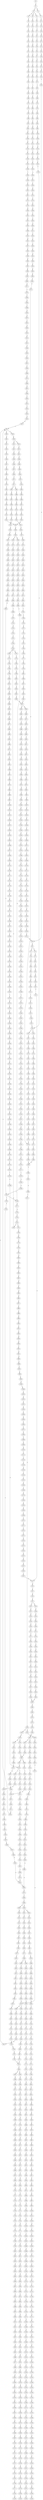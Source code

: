 strict digraph  {
	S0 -> S1 [ label = C ];
	S1 -> S2 [ label = T ];
	S1 -> S3 [ label = G ];
	S2 -> S4 [ label = G ];
	S2 -> S5 [ label = T ];
	S2 -> S6 [ label = C ];
	S3 -> S7 [ label = C ];
	S4 -> S8 [ label = T ];
	S5 -> S9 [ label = C ];
	S6 -> S10 [ label = C ];
	S7 -> S11 [ label = C ];
	S8 -> S12 [ label = A ];
	S9 -> S13 [ label = G ];
	S10 -> S14 [ label = G ];
	S11 -> S15 [ label = G ];
	S12 -> S16 [ label = C ];
	S13 -> S17 [ label = C ];
	S14 -> S18 [ label = T ];
	S15 -> S19 [ label = C ];
	S16 -> S20 [ label = A ];
	S17 -> S21 [ label = A ];
	S18 -> S22 [ label = A ];
	S19 -> S23 [ label = A ];
	S20 -> S24 [ label = C ];
	S21 -> S25 [ label = C ];
	S22 -> S26 [ label = C ];
	S23 -> S27 [ label = C ];
	S24 -> S28 [ label = T ];
	S25 -> S29 [ label = G ];
	S26 -> S30 [ label = A ];
	S27 -> S31 [ label = G ];
	S28 -> S32 [ label = T ];
	S29 -> S33 [ label = T ];
	S30 -> S34 [ label = T ];
	S31 -> S35 [ label = C ];
	S32 -> S36 [ label = G ];
	S33 -> S37 [ label = G ];
	S34 -> S38 [ label = G ];
	S35 -> S39 [ label = G ];
	S36 -> S40 [ label = G ];
	S37 -> S41 [ label = G ];
	S38 -> S42 [ label = G ];
	S39 -> S43 [ label = C ];
	S40 -> S44 [ label = A ];
	S41 -> S45 [ label = C ];
	S42 -> S46 [ label = C ];
	S43 -> S47 [ label = A ];
	S44 -> S48 [ label = G ];
	S45 -> S49 [ label = G ];
	S46 -> S50 [ label = G ];
	S47 -> S51 [ label = G ];
	S48 -> S52 [ label = A ];
	S49 -> S53 [ label = T ];
	S50 -> S54 [ label = C ];
	S51 -> S55 [ label = C ];
	S52 -> S56 [ label = C ];
	S53 -> S57 [ label = C ];
	S54 -> S58 [ label = C ];
	S55 -> S59 [ label = C ];
	S56 -> S60 [ label = C ];
	S57 -> S61 [ label = C ];
	S58 -> S62 [ label = C ];
	S59 -> S63 [ label = G ];
	S60 -> S64 [ label = C ];
	S61 -> S65 [ label = C ];
	S62 -> S66 [ label = C ];
	S63 -> S67 [ label = G ];
	S64 -> S68 [ label = C ];
	S65 -> S69 [ label = C ];
	S66 -> S70 [ label = C ];
	S67 -> S71 [ label = C ];
	S67 -> S72 [ label = T ];
	S68 -> S73 [ label = C ];
	S69 -> S74 [ label = A ];
	S70 -> S75 [ label = A ];
	S71 -> S76 [ label = A ];
	S72 -> S77 [ label = G ];
	S73 -> S78 [ label = C ];
	S74 -> S79 [ label = C ];
	S75 -> S80 [ label = C ];
	S76 -> S81 [ label = C ];
	S77 -> S82 [ label = G ];
	S78 -> S83 [ label = T ];
	S79 -> S84 [ label = T ];
	S80 -> S85 [ label = T ];
	S81 -> S86 [ label = T ];
	S82 -> S87 [ label = A ];
	S83 -> S88 [ label = T ];
	S84 -> S89 [ label = T ];
	S85 -> S90 [ label = T ];
	S86 -> S91 [ label = T ];
	S87 -> S92 [ label = A ];
	S88 -> S93 [ label = C ];
	S89 -> S94 [ label = G ];
	S90 -> S95 [ label = T ];
	S91 -> S96 [ label = C ];
	S92 -> S97 [ label = G ];
	S93 -> S98 [ label = A ];
	S94 -> S99 [ label = A ];
	S95 -> S100 [ label = A ];
	S96 -> S101 [ label = A ];
	S97 -> S102 [ label = A ];
	S98 -> S103 [ label = G ];
	S99 -> S104 [ label = G ];
	S100 -> S105 [ label = G ];
	S101 -> S106 [ label = G ];
	S102 -> S107 [ label = A ];
	S103 -> S108 [ label = A ];
	S104 -> S109 [ label = C ];
	S105 -> S110 [ label = C ];
	S106 -> S111 [ label = C ];
	S107 -> S112 [ label = C ];
	S108 -> S113 [ label = G ];
	S109 -> S114 [ label = C ];
	S110 -> S115 [ label = C ];
	S111 -> S116 [ label = C ];
	S112 -> S117 [ label = G ];
	S113 -> S118 [ label = G ];
	S114 -> S119 [ label = G ];
	S115 -> S120 [ label = G ];
	S116 -> S121 [ label = G ];
	S117 -> S122 [ label = G ];
	S118 -> S123 [ label = T ];
	S119 -> S124 [ label = C ];
	S120 -> S125 [ label = T ];
	S121 -> S126 [ label = C ];
	S122 -> S127 [ label = C ];
	S123 -> S128 [ label = C ];
	S124 -> S129 [ label = C ];
	S125 -> S130 [ label = C ];
	S126 -> S131 [ label = C ];
	S127 -> S132 [ label = A ];
	S128 -> S133 [ label = C ];
	S129 -> S134 [ label = C ];
	S130 -> S135 [ label = C ];
	S131 -> S136 [ label = C ];
	S132 -> S137 [ label = C ];
	S133 -> S138 [ label = C ];
	S134 -> S139 [ label = C ];
	S135 -> S140 [ label = C ];
	S136 -> S141 [ label = C ];
	S137 -> S142 [ label = C ];
	S137 -> S143 [ label = T ];
	S138 -> S144 [ label = T ];
	S139 -> S145 [ label = T ];
	S140 -> S146 [ label = A ];
	S141 -> S145 [ label = T ];
	S142 -> S147 [ label = G ];
	S143 -> S148 [ label = G ];
	S144 -> S149 [ label = T ];
	S145 -> S150 [ label = T ];
	S145 -> S151 [ label = C ];
	S146 -> S152 [ label = C ];
	S147 -> S153 [ label = G ];
	S148 -> S154 [ label = G ];
	S149 -> S155 [ label = C ];
	S150 -> S156 [ label = C ];
	S151 -> S157 [ label = C ];
	S152 -> S158 [ label = C ];
	S153 -> S159 [ label = G ];
	S154 -> S160 [ label = G ];
	S155 -> S161 [ label = T ];
	S156 -> S162 [ label = A ];
	S157 -> S163 [ label = A ];
	S158 -> S164 [ label = A ];
	S159 -> S165 [ label = A ];
	S160 -> S166 [ label = A ];
	S161 -> S167 [ label = C ];
	S162 -> S168 [ label = C ];
	S163 -> S169 [ label = C ];
	S164 -> S170 [ label = C ];
	S165 -> S171 [ label = A ];
	S166 -> S172 [ label = A ];
	S167 -> S173 [ label = G ];
	S168 -> S174 [ label = G ];
	S169 -> S175 [ label = C ];
	S170 -> S176 [ label = C ];
	S171 -> S177 [ label = T ];
	S172 -> S178 [ label = C ];
	S173 -> S179 [ label = T ];
	S174 -> S180 [ label = C ];
	S175 -> S181 [ label = C ];
	S176 -> S182 [ label = G ];
	S177 -> S183 [ label = T ];
	S178 -> S184 [ label = T ];
	S179 -> S185 [ label = A ];
	S180 -> S186 [ label = T ];
	S181 -> S187 [ label = G ];
	S182 -> S188 [ label = A ];
	S183 -> S189 [ label = G ];
	S184 -> S190 [ label = G ];
	S185 -> S191 [ label = C ];
	S186 -> S192 [ label = C ];
	S187 -> S193 [ label = C ];
	S188 -> S194 [ label = T ];
	S189 -> S195 [ label = A ];
	S190 -> S196 [ label = G ];
	S191 -> S197 [ label = G ];
	S192 -> S198 [ label = C ];
	S193 -> S199 [ label = C ];
	S194 -> S200 [ label = C ];
	S195 -> S201 [ label = A ];
	S196 -> S202 [ label = A ];
	S197 -> S203 [ label = G ];
	S198 -> S204 [ label = G ];
	S199 -> S205 [ label = G ];
	S200 -> S206 [ label = G ];
	S201 -> S207 [ label = C ];
	S202 -> S208 [ label = C ];
	S203 -> S209 [ label = C ];
	S204 -> S210 [ label = G ];
	S205 -> S211 [ label = G ];
	S206 -> S212 [ label = G ];
	S207 -> S213 [ label = C ];
	S208 -> S214 [ label = C ];
	S209 -> S215 [ label = T ];
	S210 -> S216 [ label = T ];
	S211 -> S217 [ label = T ];
	S212 -> S218 [ label = T ];
	S213 -> S219 [ label = C ];
	S214 -> S220 [ label = C ];
	S215 -> S221 [ label = A ];
	S216 -> S222 [ label = T ];
	S217 -> S223 [ label = C ];
	S218 -> S224 [ label = T ];
	S219 -> S225 [ label = G ];
	S220 -> S226 [ label = G ];
	S221 -> S227 [ label = C ];
	S222 -> S228 [ label = G ];
	S223 -> S229 [ label = C ];
	S224 -> S230 [ label = C ];
	S225 -> S231 [ label = T ];
	S226 -> S232 [ label = T ];
	S227 -> S233 [ label = T ];
	S228 -> S234 [ label = C ];
	S229 -> S235 [ label = C ];
	S230 -> S236 [ label = C ];
	S231 -> S237 [ label = C ];
	S232 -> S238 [ label = C ];
	S233 -> S239 [ label = G ];
	S234 -> S240 [ label = A ];
	S235 -> S241 [ label = A ];
	S236 -> S242 [ label = A ];
	S237 -> S243 [ label = T ];
	S238 -> S244 [ label = T ];
	S239 -> S245 [ label = G ];
	S240 -> S246 [ label = C ];
	S241 -> S247 [ label = G ];
	S242 -> S248 [ label = G ];
	S243 -> S249 [ label = C ];
	S244 -> S250 [ label = C ];
	S245 -> S251 [ label = T ];
	S246 -> S252 [ label = T ];
	S247 -> S253 [ label = T ];
	S248 -> S254 [ label = T ];
	S249 -> S255 [ label = G ];
	S250 -> S255 [ label = G ];
	S251 -> S256 [ label = G ];
	S252 -> S257 [ label = G ];
	S253 -> S258 [ label = G ];
	S254 -> S259 [ label = G ];
	S255 -> S260 [ label = G ];
	S256 -> S261 [ label = C ];
	S257 -> S262 [ label = G ];
	S258 -> S263 [ label = G ];
	S259 -> S264 [ label = G ];
	S260 -> S265 [ label = C ];
	S261 -> S266 [ label = T ];
	S262 -> S267 [ label = T ];
	S263 -> S268 [ label = T ];
	S264 -> S269 [ label = T ];
	S265 -> S270 [ label = A ];
	S266 -> S271 [ label = A ];
	S267 -> S272 [ label = C ];
	S268 -> S273 [ label = C ];
	S269 -> S274 [ label = C ];
	S270 -> S275 [ label = C ];
	S271 -> S276 [ label = C ];
	S272 -> S277 [ label = G ];
	S273 -> S278 [ label = G ];
	S274 -> S278 [ label = G ];
	S275 -> S279 [ label = C ];
	S276 -> S280 [ label = T ];
	S277 -> S281 [ label = T ];
	S278 -> S282 [ label = T ];
	S279 -> S283 [ label = G ];
	S280 -> S284 [ label = G ];
	S281 -> S285 [ label = C ];
	S282 -> S286 [ label = C ];
	S283 -> S287 [ label = A ];
	S284 -> S288 [ label = T ];
	S285 -> S289 [ label = C ];
	S286 -> S290 [ label = C ];
	S287 -> S291 [ label = G ];
	S287 -> S292 [ label = A ];
	S288 -> S293 [ label = A ];
	S289 -> S294 [ label = G ];
	S290 -> S294 [ label = G ];
	S291 -> S295 [ label = T ];
	S292 -> S296 [ label = T ];
	S293 -> S297 [ label = A ];
	S294 -> S298 [ label = T ];
	S295 -> S299 [ label = C ];
	S296 -> S300 [ label = G ];
	S297 -> S301 [ label = C ];
	S298 -> S302 [ label = C ];
	S299 -> S303 [ label = C ];
	S300 -> S304 [ label = T ];
	S301 -> S305 [ label = A ];
	S302 -> S306 [ label = A ];
	S303 -> S307 [ label = A ];
	S303 -> S308 [ label = T ];
	S304 -> S309 [ label = A ];
	S305 -> S310 [ label = C ];
	S306 -> S311 [ label = C ];
	S307 -> S312 [ label = G ];
	S308 -> S313 [ label = C ];
	S309 -> S314 [ label = G ];
	S310 -> S315 [ label = A ];
	S311 -> S316 [ label = C ];
	S312 -> S317 [ label = T ];
	S312 -> S318 [ label = C ];
	S313 -> S319 [ label = G ];
	S314 -> S320 [ label = T ];
	S315 -> S321 [ label = C ];
	S316 -> S322 [ label = C ];
	S316 -> S323 [ label = G ];
	S317 -> S324 [ label = A ];
	S318 -> S325 [ label = T ];
	S319 -> S326 [ label = A ];
	S320 -> S327 [ label = T ];
	S321 -> S328 [ label = G ];
	S322 -> S329 [ label = T ];
	S323 -> S330 [ label = A ];
	S324 -> S331 [ label = G ];
	S325 -> S332 [ label = T ];
	S326 -> S333 [ label = A ];
	S327 -> S334 [ label = T ];
	S328 -> S335 [ label = C ];
	S329 -> S336 [ label = G ];
	S330 -> S337 [ label = A ];
	S330 -> S338 [ label = G ];
	S331 -> S339 [ label = G ];
	S332 -> S340 [ label = C ];
	S333 -> S341 [ label = C ];
	S334 -> S342 [ label = C ];
	S335 -> S343 [ label = T ];
	S336 -> S344 [ label = T ];
	S337 -> S345 [ label = T ];
	S338 -> S346 [ label = T ];
	S339 -> S347 [ label = G ];
	S340 -> S348 [ label = A ];
	S341 -> S349 [ label = T ];
	S342 -> S350 [ label = A ];
	S343 -> S351 [ label = C ];
	S344 -> S352 [ label = C ];
	S345 -> S353 [ label = C ];
	S346 -> S354 [ label = C ];
	S347 -> S355 [ label = T ];
	S348 -> S356 [ label = C ];
	S349 -> S357 [ label = T ];
	S350 -> S358 [ label = C ];
	S351 -> S359 [ label = C ];
	S352 -> S360 [ label = C ];
	S353 -> S361 [ label = C ];
	S354 -> S303 [ label = C ];
	S355 -> S362 [ label = C ];
	S356 -> S363 [ label = G ];
	S357 -> S364 [ label = C ];
	S358 -> S365 [ label = T ];
	S359 -> S366 [ label = T ];
	S360 -> S367 [ label = T ];
	S361 -> S368 [ label = T ];
	S362 -> S369 [ label = A ];
	S363 -> S370 [ label = C ];
	S364 -> S371 [ label = A ];
	S365 -> S372 [ label = C ];
	S366 -> S373 [ label = A ];
	S367 -> S374 [ label = T ];
	S368 -> S375 [ label = C ];
	S369 -> S376 [ label = C ];
	S370 -> S377 [ label = C ];
	S371 -> S378 [ label = A ];
	S372 -> S379 [ label = C ];
	S373 -> S380 [ label = G ];
	S374 -> S381 [ label = G ];
	S375 -> S382 [ label = G ];
	S376 -> S383 [ label = T ];
	S377 -> S384 [ label = C ];
	S378 -> S385 [ label = C ];
	S379 -> S386 [ label = T ];
	S380 -> S387 [ label = A ];
	S381 -> S388 [ label = A ];
	S381 -> S389 [ label = T ];
	S382 -> S390 [ label = A ];
	S383 -> S391 [ label = C ];
	S384 -> S392 [ label = T ];
	S385 -> S393 [ label = C ];
	S385 -> S394 [ label = T ];
	S386 -> S395 [ label = T ];
	S387 -> S396 [ label = A ];
	S388 -> S397 [ label = A ];
	S389 -> S398 [ label = A ];
	S390 -> S399 [ label = A ];
	S391 -> S400 [ label = G ];
	S392 -> S401 [ label = T ];
	S393 -> S402 [ label = G ];
	S394 -> S403 [ label = G ];
	S395 -> S404 [ label = T ];
	S396 -> S405 [ label = C ];
	S397 -> S406 [ label = C ];
	S398 -> S407 [ label = G ];
	S399 -> S408 [ label = C ];
	S400 -> S409 [ label = C ];
	S401 -> S410 [ label = C ];
	S402 -> S411 [ label = G ];
	S403 -> S412 [ label = G ];
	S403 -> S413 [ label = C ];
	S404 -> S414 [ label = C ];
	S405 -> S415 [ label = T ];
	S406 -> S416 [ label = T ];
	S407 -> S417 [ label = G ];
	S408 -> S349 [ label = T ];
	S409 -> S418 [ label = T ];
	S410 -> S419 [ label = A ];
	S411 -> S420 [ label = C ];
	S412 -> S421 [ label = C ];
	S413 -> S422 [ label = C ];
	S414 -> S423 [ label = A ];
	S415 -> S424 [ label = T ];
	S416 -> S425 [ label = T ];
	S417 -> S426 [ label = A ];
	S418 -> S427 [ label = T ];
	S419 -> S428 [ label = T ];
	S420 -> S429 [ label = C ];
	S421 -> S430 [ label = C ];
	S422 -> S431 [ label = C ];
	S423 -> S432 [ label = T ];
	S424 -> S433 [ label = C ];
	S425 -> S434 [ label = C ];
	S426 -> S435 [ label = G ];
	S427 -> S436 [ label = C ];
	S428 -> S437 [ label = C ];
	S429 -> S438 [ label = C ];
	S430 -> S439 [ label = C ];
	S431 -> S440 [ label = T ];
	S432 -> S441 [ label = C ];
	S433 -> S442 [ label = A ];
	S434 -> S443 [ label = A ];
	S435 -> S444 [ label = A ];
	S436 -> S445 [ label = A ];
	S437 -> S446 [ label = C ];
	S438 -> S447 [ label = A ];
	S439 -> S448 [ label = A ];
	S440 -> S449 [ label = A ];
	S441 -> S450 [ label = C ];
	S442 -> S451 [ label = A ];
	S443 -> S452 [ label = A ];
	S444 -> S453 [ label = G ];
	S445 -> S454 [ label = T ];
	S446 -> S455 [ label = A ];
	S447 -> S456 [ label = G ];
	S448 -> S457 [ label = G ];
	S449 -> S458 [ label = G ];
	S450 -> S459 [ label = A ];
	S451 -> S385 [ label = C ];
	S452 -> S385 [ label = C ];
	S453 -> S460 [ label = G ];
	S454 -> S461 [ label = C ];
	S455 -> S462 [ label = G ];
	S456 -> S463 [ label = T ];
	S457 -> S464 [ label = G ];
	S458 -> S465 [ label = G ];
	S459 -> S466 [ label = G ];
	S460 -> S467 [ label = T ];
	S461 -> S468 [ label = C ];
	S462 -> S469 [ label = A ];
	S463 -> S470 [ label = T ];
	S464 -> S471 [ label = T ];
	S465 -> S472 [ label = T ];
	S466 -> S469 [ label = A ];
	S467 -> S473 [ label = C ];
	S468 -> S474 [ label = A ];
	S469 -> S475 [ label = A ];
	S470 -> S476 [ label = G ];
	S471 -> S477 [ label = G ];
	S472 -> S478 [ label = G ];
	S473 -> S479 [ label = C ];
	S474 -> S462 [ label = G ];
	S475 -> S480 [ label = C ];
	S476 -> S481 [ label = T ];
	S477 -> S482 [ label = C ];
	S477 -> S483 [ label = G ];
	S478 -> S484 [ label = T ];
	S479 -> S485 [ label = C ];
	S480 -> S486 [ label = C ];
	S481 -> S487 [ label = G ];
	S482 -> S488 [ label = G ];
	S483 -> S489 [ label = G ];
	S484 -> S490 [ label = G ];
	S485 -> S491 [ label = A ];
	S485 -> S492 [ label = G ];
	S486 -> S493 [ label = A ];
	S486 -> S494 [ label = G ];
	S487 -> S495 [ label = C ];
	S488 -> S496 [ label = C ];
	S489 -> S497 [ label = C ];
	S490 -> S498 [ label = C ];
	S491 -> S499 [ label = G ];
	S492 -> S500 [ label = G ];
	S493 -> S501 [ label = G ];
	S493 -> S502 [ label = C ];
	S494 -> S503 [ label = G ];
	S495 -> S504 [ label = G ];
	S496 -> S505 [ label = G ];
	S497 -> S506 [ label = T ];
	S498 -> S507 [ label = G ];
	S499 -> S508 [ label = A ];
	S500 -> S509 [ label = A ];
	S501 -> S510 [ label = A ];
	S502 -> S511 [ label = C ];
	S503 -> S512 [ label = A ];
	S504 -> S513 [ label = T ];
	S505 -> S514 [ label = T ];
	S506 -> S515 [ label = T ];
	S507 -> S516 [ label = T ];
	S508 -> S517 [ label = G ];
	S509 -> S518 [ label = G ];
	S510 -> S519 [ label = C ];
	S511 -> S520 [ label = A ];
	S512 -> S521 [ label = C ];
	S513 -> S522 [ label = C ];
	S514 -> S523 [ label = C ];
	S515 -> S524 [ label = C ];
	S516 -> S525 [ label = C ];
	S517 -> S526 [ label = C ];
	S518 -> S527 [ label = G ];
	S519 -> S528 [ label = T ];
	S520 -> S529 [ label = C ];
	S521 -> S530 [ label = G ];
	S522 -> S531 [ label = G ];
	S523 -> S532 [ label = G ];
	S524 -> S533 [ label = G ];
	S525 -> S534 [ label = G ];
	S526 -> S535 [ label = C ];
	S527 -> S536 [ label = C ];
	S528 -> S537 [ label = C ];
	S529 -> S538 [ label = C ];
	S530 -> S539 [ label = C ];
	S531 -> S540 [ label = A ];
	S532 -> S541 [ label = T ];
	S533 -> S542 [ label = A ];
	S534 -> S540 [ label = A ];
	S535 -> S543 [ label = A ];
	S536 -> S544 [ label = G ];
	S537 -> S545 [ label = C ];
	S538 -> S546 [ label = C ];
	S539 -> S547 [ label = C ];
	S540 -> S548 [ label = A ];
	S541 -> S549 [ label = G ];
	S542 -> S550 [ label = A ];
	S543 -> S551 [ label = C ];
	S544 -> S552 [ label = T ];
	S545 -> S553 [ label = C ];
	S546 -> S554 [ label = C ];
	S547 -> S555 [ label = C ];
	S548 -> S556 [ label = C ];
	S549 -> S557 [ label = C ];
	S550 -> S558 [ label = C ];
	S551 -> S559 [ label = G ];
	S552 -> S560 [ label = G ];
	S553 -> S561 [ label = A ];
	S554 -> S562 [ label = T ];
	S555 -> S563 [ label = A ];
	S556 -> S564 [ label = C ];
	S556 -> S565 [ label = A ];
	S557 -> S566 [ label = A ];
	S558 -> S567 [ label = A ];
	S559 -> S568 [ label = G ];
	S560 -> S569 [ label = G ];
	S561 -> S570 [ label = T ];
	S562 -> S571 [ label = T ];
	S563 -> S572 [ label = T ];
	S564 -> S573 [ label = T ];
	S565 -> S574 [ label = C ];
	S566 -> S575 [ label = T ];
	S567 -> S576 [ label = C ];
	S568 -> S577 [ label = T ];
	S569 -> S578 [ label = T ];
	S570 -> S579 [ label = C ];
	S571 -> S580 [ label = C ];
	S572 -> S581 [ label = C ];
	S573 -> S582 [ label = T ];
	S574 -> S583 [ label = C ];
	S575 -> S584 [ label = C ];
	S576 -> S585 [ label = G ];
	S577 -> S586 [ label = T ];
	S578 -> S587 [ label = A ];
	S579 -> S588 [ label = T ];
	S580 -> S589 [ label = C ];
	S580 -> S590 [ label = G ];
	S581 -> S591 [ label = G ];
	S582 -> S592 [ label = C ];
	S583 -> S593 [ label = C ];
	S584 -> S594 [ label = C ];
	S585 -> S595 [ label = C ];
	S586 -> S596 [ label = A ];
	S587 -> S597 [ label = T ];
	S588 -> S598 [ label = G ];
	S589 -> S599 [ label = T ];
	S590 -> S600 [ label = A ];
	S591 -> S601 [ label = T ];
	S592 -> S602 [ label = G ];
	S593 -> S603 [ label = G ];
	S594 -> S604 [ label = G ];
	S595 -> S605 [ label = G ];
	S596 -> S606 [ label = C ];
	S597 -> S607 [ label = G ];
	S598 -> S608 [ label = C ];
	S599 -> S609 [ label = G ];
	S600 -> S610 [ label = T ];
	S601 -> S611 [ label = C ];
	S602 -> S612 [ label = T ];
	S603 -> S613 [ label = T ];
	S604 -> S614 [ label = C ];
	S605 -> S615 [ label = C ];
	S606 -> S616 [ label = T ];
	S607 -> S617 [ label = A ];
	S608 -> S618 [ label = C ];
	S609 -> S619 [ label = T ];
	S610 -> S620 [ label = C ];
	S611 -> S621 [ label = C ];
	S612 -> S622 [ label = A ];
	S613 -> S623 [ label = A ];
	S614 -> S624 [ label = A ];
	S615 -> S625 [ label = A ];
	S616 -> S626 [ label = G ];
	S617 -> S627 [ label = G ];
	S618 -> S628 [ label = A ];
	S619 -> S629 [ label = C ];
	S620 -> S630 [ label = G ];
	S621 -> S631 [ label = T ];
	S622 -> S632 [ label = C ];
	S623 -> S633 [ label = C ];
	S624 -> S634 [ label = C ];
	S625 -> S635 [ label = C ];
	S626 -> S636 [ label = C ];
	S627 -> S637 [ label = C ];
	S628 -> S638 [ label = G ];
	S629 -> S639 [ label = C ];
	S630 -> S640 [ label = T ];
	S631 -> S641 [ label = C ];
	S632 -> S642 [ label = T ];
	S633 -> S643 [ label = G ];
	S634 -> S644 [ label = G ];
	S635 -> S645 [ label = G ];
	S636 -> S646 [ label = A ];
	S637 -> S647 [ label = G ];
	S638 -> S648 [ label = T ];
	S639 -> S649 [ label = T ];
	S640 -> S650 [ label = T ];
	S641 -> S651 [ label = T ];
	S642 -> S652 [ label = T ];
	S643 -> S653 [ label = T ];
	S644 -> S654 [ label = T ];
	S645 -> S655 [ label = T ];
	S646 -> S656 [ label = G ];
	S647 -> S657 [ label = G ];
	S648 -> S658 [ label = C ];
	S649 -> S659 [ label = T ];
	S650 -> S660 [ label = T ];
	S651 -> S661 [ label = T ];
	S652 -> S662 [ label = C ];
	S653 -> S663 [ label = C ];
	S654 -> S664 [ label = C ];
	S655 -> S665 [ label = C ];
	S656 -> S666 [ label = A ];
	S657 -> S667 [ label = T ];
	S658 -> S668 [ label = G ];
	S659 -> S381 [ label = G ];
	S660 -> S669 [ label = G ];
	S661 -> S670 [ label = C ];
	S662 -> S671 [ label = A ];
	S663 -> S672 [ label = C ];
	S664 -> S673 [ label = G ];
	S665 -> S674 [ label = C ];
	S666 -> S675 [ label = C ];
	S667 -> S676 [ label = C ];
	S668 -> S677 [ label = T ];
	S669 -> S678 [ label = T ];
	S670 -> S679 [ label = T ];
	S671 -> S680 [ label = A ];
	S672 -> S681 [ label = A ];
	S673 -> S682 [ label = A ];
	S674 -> S683 [ label = A ];
	S675 -> S684 [ label = G ];
	S676 -> S685 [ label = G ];
	S677 -> S686 [ label = A ];
	S678 -> S687 [ label = A ];
	S679 -> S688 [ label = C ];
	S680 -> S689 [ label = G ];
	S681 -> S690 [ label = G ];
	S682 -> S691 [ label = G ];
	S683 -> S692 [ label = G ];
	S684 -> S693 [ label = G ];
	S685 -> S694 [ label = C ];
	S686 -> S695 [ label = A ];
	S687 -> S696 [ label = G ];
	S688 -> S697 [ label = G ];
	S689 -> S698 [ label = C ];
	S690 -> S699 [ label = C ];
	S691 -> S700 [ label = C ];
	S692 -> S701 [ label = C ];
	S693 -> S702 [ label = A ];
	S694 -> S703 [ label = A ];
	S695 -> S704 [ label = G ];
	S696 -> S705 [ label = G ];
	S697 -> S706 [ label = G ];
	S698 -> S707 [ label = G ];
	S699 -> S708 [ label = G ];
	S700 -> S709 [ label = G ];
	S701 -> S710 [ label = T ];
	S701 -> S708 [ label = G ];
	S702 -> S711 [ label = C ];
	S703 -> S712 [ label = C ];
	S704 -> S713 [ label = A ];
	S705 -> S714 [ label = A ];
	S706 -> S715 [ label = A ];
	S707 -> S716 [ label = A ];
	S708 -> S717 [ label = A ];
	S709 -> S718 [ label = A ];
	S710 -> S719 [ label = T ];
	S711 -> S720 [ label = A ];
	S712 -> S721 [ label = G ];
	S713 -> S722 [ label = C ];
	S714 -> S723 [ label = A ];
	S715 -> S724 [ label = G ];
	S716 -> S725 [ label = G ];
	S717 -> S726 [ label = G ];
	S718 -> S727 [ label = G ];
	S719 -> S340 [ label = C ];
	S720 -> S728 [ label = C ];
	S721 -> S729 [ label = C ];
	S722 -> S730 [ label = G ];
	S723 -> S731 [ label = A ];
	S724 -> S732 [ label = A ];
	S725 -> S733 [ label = T ];
	S726 -> S734 [ label = T ];
	S727 -> S735 [ label = T ];
	S728 -> S736 [ label = A ];
	S729 -> S737 [ label = G ];
	S730 -> S738 [ label = G ];
	S731 -> S739 [ label = G ];
	S732 -> S740 [ label = G ];
	S733 -> S741 [ label = C ];
	S734 -> S742 [ label = C ];
	S735 -> S743 [ label = C ];
	S736 -> S744 [ label = C ];
	S737 -> S745 [ label = C ];
	S738 -> S746 [ label = C ];
	S739 -> S747 [ label = G ];
	S740 -> S748 [ label = G ];
	S741 -> S749 [ label = C ];
	S742 -> S750 [ label = C ];
	S742 -> S751 [ label = T ];
	S743 -> S752 [ label = G ];
	S744 -> S753 [ label = C ];
	S745 -> S754 [ label = G ];
	S746 -> S755 [ label = T ];
	S747 -> S756 [ label = T ];
	S748 -> S757 [ label = T ];
	S749 -> S758 [ label = C ];
	S750 -> S758 [ label = C ];
	S751 -> S759 [ label = C ];
	S752 -> S760 [ label = A ];
	S753 -> S761 [ label = T ];
	S754 -> S762 [ label = G ];
	S755 -> S763 [ label = C ];
	S756 -> S764 [ label = C ];
	S757 -> S765 [ label = C ];
	S758 -> S766 [ label = T ];
	S758 -> S767 [ label = G ];
	S759 -> S768 [ label = G ];
	S760 -> S769 [ label = A ];
	S761 -> S770 [ label = C ];
	S762 -> S771 [ label = C ];
	S763 -> S772 [ label = T ];
	S764 -> S773 [ label = C ];
	S765 -> S479 [ label = C ];
	S766 -> S774 [ label = C ];
	S767 -> S775 [ label = C ];
	S768 -> S776 [ label = T ];
	S769 -> S777 [ label = C ];
	S770 -> S778 [ label = T ];
	S771 -> S779 [ label = T ];
	S772 -> S780 [ label = C ];
	S773 -> S781 [ label = C ];
	S774 -> S782 [ label = C ];
	S775 -> S783 [ label = C ];
	S776 -> S784 [ label = C ];
	S777 -> S785 [ label = C ];
	S778 -> S786 [ label = A ];
	S779 -> S787 [ label = G ];
	S780 -> S788 [ label = G ];
	S781 -> S789 [ label = G ];
	S782 -> S790 [ label = G ];
	S783 -> S791 [ label = T ];
	S784 -> S792 [ label = T ];
	S785 -> S793 [ label = T ];
	S786 -> S794 [ label = G ];
	S787 -> S795 [ label = G ];
	S788 -> S796 [ label = A ];
	S789 -> S797 [ label = A ];
	S790 -> S798 [ label = G ];
	S791 -> S799 [ label = G ];
	S792 -> S800 [ label = G ];
	S793 -> S801 [ label = G ];
	S794 -> S802 [ label = A ];
	S795 -> S803 [ label = A ];
	S796 -> S804 [ label = A ];
	S797 -> S805 [ label = A ];
	S798 -> S806 [ label = T ];
	S799 -> S807 [ label = T ];
	S800 -> S808 [ label = T ];
	S801 -> S809 [ label = T ];
	S802 -> S810 [ label = A ];
	S803 -> S811 [ label = A ];
	S804 -> S812 [ label = G ];
	S805 -> S813 [ label = G ];
	S806 -> S814 [ label = C ];
	S807 -> S815 [ label = C ];
	S808 -> S816 [ label = T ];
	S809 -> S817 [ label = C ];
	S810 -> S818 [ label = C ];
	S811 -> S819 [ label = T ];
	S812 -> S820 [ label = T ];
	S813 -> S821 [ label = T ];
	S814 -> S822 [ label = T ];
	S815 -> S823 [ label = G ];
	S816 -> S824 [ label = C ];
	S817 -> S825 [ label = G ];
	S818 -> S826 [ label = G ];
	S819 -> S827 [ label = G ];
	S820 -> S828 [ label = C ];
	S821 -> S829 [ label = C ];
	S822 -> S830 [ label = G ];
	S823 -> S831 [ label = C ];
	S824 -> S832 [ label = C ];
	S825 -> S833 [ label = C ];
	S826 -> S834 [ label = A ];
	S827 -> S835 [ label = G ];
	S828 -> S836 [ label = G ];
	S829 -> S837 [ label = G ];
	S830 -> S838 [ label = G ];
	S831 -> S839 [ label = G ];
	S832 -> S840 [ label = G ];
	S833 -> S841 [ label = G ];
	S834 -> S842 [ label = G ];
	S835 -> S843 [ label = G ];
	S836 -> S844 [ label = C ];
	S837 -> S845 [ label = A ];
	S838 -> S846 [ label = A ];
	S839 -> S847 [ label = C ];
	S840 -> S848 [ label = T ];
	S841 -> S847 [ label = C ];
	S842 -> S849 [ label = G ];
	S843 -> S850 [ label = G ];
	S844 -> S851 [ label = G ];
	S845 -> S852 [ label = G ];
	S846 -> S853 [ label = G ];
	S847 -> S854 [ label = G ];
	S847 -> S855 [ label = A ];
	S848 -> S856 [ label = G ];
	S849 -> S857 [ label = T ];
	S850 -> S858 [ label = T ];
	S851 -> S859 [ label = G ];
	S852 -> S860 [ label = G ];
	S853 -> S861 [ label = G ];
	S854 -> S862 [ label = A ];
	S855 -> S863 [ label = A ];
	S856 -> S864 [ label = G ];
	S857 -> S865 [ label = G ];
	S858 -> S866 [ label = C ];
	S859 -> S867 [ label = C ];
	S860 -> S868 [ label = T ];
	S861 -> S869 [ label = G ];
	S862 -> S870 [ label = G ];
	S863 -> S871 [ label = C ];
	S864 -> S872 [ label = C ];
	S865 -> S873 [ label = T ];
	S866 -> S874 [ label = C ];
	S867 -> S875 [ label = T ];
	S868 -> S876 [ label = A ];
	S869 -> S877 [ label = T ];
	S870 -> S878 [ label = C ];
	S871 -> S879 [ label = C ];
	S872 -> S880 [ label = C ];
	S873 -> S881 [ label = C ];
	S874 -> S882 [ label = G ];
	S875 -> S883 [ label = A ];
	S876 -> S884 [ label = T ];
	S877 -> S885 [ label = G ];
	S878 -> S886 [ label = A ];
	S879 -> S887 [ label = C ];
	S880 -> S888 [ label = C ];
	S881 -> S889 [ label = C ];
	S882 -> S890 [ label = C ];
	S883 -> S891 [ label = T ];
	S884 -> S892 [ label = A ];
	S885 -> S893 [ label = T ];
	S886 -> S894 [ label = G ];
	S887 -> S895 [ label = G ];
	S888 -> S896 [ label = G ];
	S889 -> S897 [ label = C ];
	S890 -> S898 [ label = C ];
	S891 -> S899 [ label = A ];
	S892 -> S900 [ label = A ];
	S893 -> S901 [ label = T ];
	S894 -> S902 [ label = T ];
	S895 -> S903 [ label = T ];
	S896 -> S904 [ label = T ];
	S897 -> S905 [ label = T ];
	S898 -> S906 [ label = G ];
	S899 -> S907 [ label = G ];
	S900 -> S908 [ label = G ];
	S901 -> S909 [ label = C ];
	S902 -> S910 [ label = G ];
	S903 -> S911 [ label = A ];
	S904 -> S912 [ label = C ];
	S905 -> S913 [ label = G ];
	S906 -> S914 [ label = G ];
	S907 -> S915 [ label = T ];
	S908 -> S916 [ label = T ];
	S909 -> S917 [ label = C ];
	S910 -> S918 [ label = C ];
	S911 -> S919 [ label = C ];
	S912 -> S920 [ label = C ];
	S913 -> S921 [ label = T ];
	S914 -> S922 [ label = A ];
	S915 -> S923 [ label = A ];
	S916 -> S924 [ label = C ];
	S917 -> S925 [ label = A ];
	S918 -> S926 [ label = A ];
	S919 -> S927 [ label = A ];
	S920 -> S928 [ label = A ];
	S921 -> S929 [ label = C ];
	S922 -> S930 [ label = A ];
	S923 -> S931 [ label = G ];
	S924 -> S932 [ label = G ];
	S925 -> S933 [ label = G ];
	S926 -> S934 [ label = A ];
	S927 -> S935 [ label = G ];
	S928 -> S936 [ label = G ];
	S929 -> S937 [ label = C ];
	S930 -> S938 [ label = C ];
	S931 -> S939 [ label = C ];
	S932 -> S940 [ label = T ];
	S933 -> S941 [ label = C ];
	S934 -> S942 [ label = C ];
	S935 -> S943 [ label = C ];
	S936 -> S944 [ label = T ];
	S937 -> S945 [ label = T ];
	S938 -> S946 [ label = T ];
	S939 -> S947 [ label = C ];
	S940 -> S948 [ label = G ];
	S941 -> S949 [ label = A ];
	S942 -> S950 [ label = A ];
	S943 -> S951 [ label = A ];
	S944 -> S952 [ label = A ];
	S945 -> S953 [ label = A ];
	S946 -> S954 [ label = G ];
	S947 -> S955 [ label = G ];
	S948 -> S956 [ label = G ];
	S949 -> S957 [ label = G ];
	S950 -> S958 [ label = G ];
	S951 -> S959 [ label = G ];
	S952 -> S960 [ label = G ];
	S953 -> S961 [ label = C ];
	S954 -> S962 [ label = C ];
	S955 -> S963 [ label = A ];
	S956 -> S964 [ label = T ];
	S957 -> S965 [ label = A ];
	S958 -> S966 [ label = C ];
	S959 -> S967 [ label = G ];
	S960 -> S968 [ label = C ];
	S961 -> S969 [ label = T ];
	S962 -> S970 [ label = A ];
	S963 -> S971 [ label = A ];
	S964 -> S972 [ label = A ];
	S965 -> S973 [ label = T ];
	S966 -> S974 [ label = T ];
	S967 -> S975 [ label = T ];
	S968 -> S976 [ label = T ];
	S969 -> S977 [ label = A ];
	S970 -> S978 [ label = A ];
	S971 -> S979 [ label = A ];
	S972 -> S980 [ label = C ];
	S973 -> S981 [ label = A ];
	S974 -> S982 [ label = A ];
	S975 -> S983 [ label = G ];
	S976 -> S984 [ label = C ];
	S977 -> S985 [ label = C ];
	S978 -> S986 [ label = C ];
	S979 -> S987 [ label = C ];
	S980 -> S988 [ label = C ];
	S981 -> S989 [ label = A ];
	S982 -> S990 [ label = C ];
	S983 -> S991 [ label = C ];
	S984 -> S992 [ label = C ];
	S985 -> S993 [ label = C ];
	S986 -> S994 [ label = C ];
	S987 -> S995 [ label = C ];
	S988 -> S996 [ label = G ];
	S989 -> S997 [ label = A ];
	S990 -> S998 [ label = G ];
	S991 -> S999 [ label = A ];
	S992 -> S1000 [ label = A ];
	S993 -> S1001 [ label = A ];
	S994 -> S1002 [ label = A ];
	S995 -> S1003 [ label = C ];
	S996 -> S1004 [ label = G ];
	S997 -> S1005 [ label = A ];
	S998 -> S1006 [ label = A ];
	S999 -> S1007 [ label = C ];
	S1000 -> S1008 [ label = C ];
	S1001 -> S1009 [ label = G ];
	S1002 -> S1010 [ label = G ];
	S1003 -> S1011 [ label = C ];
	S1004 -> S1012 [ label = T ];
	S1005 -> S1013 [ label = A ];
	S1006 -> S1014 [ label = G ];
	S1007 -> S1015 [ label = G ];
	S1008 -> S1016 [ label = C ];
	S1009 -> S1017 [ label = G ];
	S1010 -> S1018 [ label = A ];
	S1011 -> S1019 [ label = G ];
	S1012 -> S1020 [ label = G ];
	S1013 -> S1021 [ label = C ];
	S1014 -> S1022 [ label = A ];
	S1015 -> S1023 [ label = C ];
	S1016 -> S1024 [ label = G ];
	S1017 -> S1025 [ label = A ];
	S1018 -> S1026 [ label = A ];
	S1019 -> S1027 [ label = A ];
	S1020 -> S1028 [ label = G ];
	S1021 -> S1029 [ label = T ];
	S1022 -> S1030 [ label = A ];
	S1023 -> S1031 [ label = G ];
	S1024 -> S1032 [ label = G ];
	S1025 -> S1033 [ label = G ];
	S1026 -> S1034 [ label = C ];
	S1027 -> S1035 [ label = C ];
	S1028 -> S1036 [ label = T ];
	S1029 -> S1037 [ label = T ];
	S1030 -> S1038 [ label = C ];
	S1031 -> S1039 [ label = G ];
	S1032 -> S1040 [ label = A ];
	S1033 -> S1041 [ label = A ];
	S1034 -> S1042 [ label = A ];
	S1035 -> S1043 [ label = T ];
	S1036 -> S1044 [ label = T ];
	S1037 -> S1045 [ label = T ];
	S1038 -> S1046 [ label = T ];
	S1039 -> S1047 [ label = T ];
	S1040 -> S1048 [ label = C ];
	S1041 -> S1049 [ label = G ];
	S1042 -> S1050 [ label = G ];
	S1043 -> S1051 [ label = A ];
	S1044 -> S1052 [ label = A ];
	S1045 -> S1053 [ label = G ];
	S1046 -> S1054 [ label = G ];
	S1047 -> S1055 [ label = G ];
	S1048 -> S1056 [ label = G ];
	S1049 -> S1057 [ label = T ];
	S1050 -> S1058 [ label = C ];
	S1051 -> S1059 [ label = G ];
	S1052 -> S1060 [ label = G ];
	S1053 -> S1061 [ label = C ];
	S1054 -> S1062 [ label = G ];
	S1055 -> S1063 [ label = C ];
	S1056 -> S1064 [ label = T ];
	S1057 -> S1065 [ label = C ];
	S1058 -> S1066 [ label = C ];
	S1059 -> S1067 [ label = A ];
	S1060 -> S1068 [ label = A ];
	S1061 -> S1069 [ label = C ];
	S1062 -> S1070 [ label = C ];
	S1063 -> S1071 [ label = C ];
	S1064 -> S1072 [ label = C ];
	S1065 -> S1073 [ label = A ];
	S1066 -> S1074 [ label = G ];
	S1067 -> S1075 [ label = A ];
	S1068 -> S1076 [ label = A ];
	S1069 -> S1077 [ label = G ];
	S1070 -> S1078 [ label = G ];
	S1071 -> S1079 [ label = G ];
	S1072 -> S1080 [ label = G ];
	S1073 -> S1081 [ label = G ];
	S1074 -> S1082 [ label = T ];
	S1075 -> S1083 [ label = T ];
	S1076 -> S1084 [ label = G ];
	S1077 -> S1085 [ label = T ];
	S1078 -> S1086 [ label = C ];
	S1079 -> S1087 [ label = C ];
	S1080 -> S1088 [ label = T ];
	S1081 -> S1089 [ label = G ];
	S1082 -> S1090 [ label = C ];
	S1083 -> S1091 [ label = C ];
	S1084 -> S1092 [ label = G ];
	S1085 -> S1093 [ label = A ];
	S1086 -> S1094 [ label = A ];
	S1087 -> S1095 [ label = A ];
	S1088 -> S1096 [ label = G ];
	S1089 -> S1097 [ label = A ];
	S1090 -> S1098 [ label = C ];
	S1091 -> S1099 [ label = G ];
	S1092 -> S1100 [ label = G ];
	S1093 -> S1101 [ label = G ];
	S1094 -> S1102 [ label = G ];
	S1095 -> S1103 [ label = A ];
	S1096 -> S1104 [ label = A ];
	S1097 -> S1105 [ label = C ];
	S1098 -> S1106 [ label = T ];
	S1099 -> S1107 [ label = G ];
	S1100 -> S1108 [ label = G ];
	S1101 -> S1109 [ label = C ];
	S1102 -> S1110 [ label = C ];
	S1103 -> S1111 [ label = C ];
	S1104 -> S1112 [ label = C ];
	S1105 -> S1113 [ label = C ];
	S1106 -> S1114 [ label = C ];
	S1107 -> S1115 [ label = G ];
	S1108 -> S1116 [ label = G ];
	S1109 -> S1117 [ label = C ];
	S1110 -> S1118 [ label = G ];
	S1111 -> S1119 [ label = C ];
	S1112 -> S1120 [ label = C ];
	S1113 -> S1121 [ label = A ];
	S1114 -> S1122 [ label = T ];
	S1115 -> S1123 [ label = T ];
	S1116 -> S1124 [ label = T ];
	S1117 -> S1125 [ label = G ];
	S1118 -> S1126 [ label = G ];
	S1119 -> S1127 [ label = A ];
	S1120 -> S1128 [ label = G ];
	S1121 -> S1129 [ label = G ];
	S1122 -> S1130 [ label = G ];
	S1123 -> S1131 [ label = A ];
	S1124 -> S1132 [ label = C ];
	S1125 -> S1133 [ label = G ];
	S1126 -> S1134 [ label = G ];
	S1127 -> S1135 [ label = G ];
	S1128 -> S1136 [ label = G ];
	S1129 -> S1137 [ label = T ];
	S1130 -> S1138 [ label = T ];
	S1131 -> S1139 [ label = T ];
	S1132 -> S1140 [ label = C ];
	S1133 -> S1141 [ label = T ];
	S1134 -> S1142 [ label = T ];
	S1135 -> S1143 [ label = T ];
	S1136 -> S1144 [ label = T ];
	S1137 -> S1145 [ label = C ];
	S1138 -> S1146 [ label = C ];
	S1139 -> S1147 [ label = C ];
	S1140 -> S1148 [ label = G ];
	S1141 -> S1149 [ label = G ];
	S1142 -> S1150 [ label = G ];
	S1143 -> S1151 [ label = C ];
	S1144 -> S1152 [ label = C ];
	S1145 -> S1153 [ label = T ];
	S1146 -> S1154 [ label = G ];
	S1147 -> S1155 [ label = C ];
	S1148 -> S1156 [ label = T ];
	S1149 -> S1157 [ label = A ];
	S1150 -> S1158 [ label = C ];
	S1151 -> S1159 [ label = G ];
	S1152 -> S1160 [ label = G ];
	S1153 -> S1161 [ label = C ];
	S1154 -> S1162 [ label = T ];
	S1155 -> S1163 [ label = C ];
	S1156 -> S1164 [ label = C ];
	S1157 -> S1165 [ label = C ];
	S1158 -> S1166 [ label = C ];
	S1159 -> S1167 [ label = C ];
	S1160 -> S1168 [ label = C ];
	S1161 -> S1169 [ label = T ];
	S1162 -> S1170 [ label = G ];
	S1163 -> S1171 [ label = G ];
	S1164 -> S1172 [ label = G ];
	S1165 -> S1173 [ label = G ];
	S1166 -> S1174 [ label = G ];
	S1167 -> S1175 [ label = G ];
	S1168 -> S1176 [ label = G ];
	S1169 -> S1177 [ label = G ];
	S1170 -> S1178 [ label = G ];
	S1171 -> S1179 [ label = A ];
	S1172 -> S1180 [ label = G ];
	S1173 -> S1181 [ label = T ];
	S1174 -> S1182 [ label = C ];
	S1175 -> S1183 [ label = C ];
	S1176 -> S1184 [ label = T ];
	S1177 -> S1185 [ label = T ];
	S1178 -> S1186 [ label = T ];
	S1179 -> S1187 [ label = A ];
	S1180 -> S1188 [ label = A ];
	S1181 -> S1189 [ label = G ];
	S1182 -> S1190 [ label = C ];
	S1183 -> S1191 [ label = A ];
	S1184 -> S1192 [ label = A ];
	S1185 -> S1193 [ label = A ];
	S1186 -> S1194 [ label = A ];
	S1187 -> S1195 [ label = A ];
	S1188 -> S1196 [ label = A ];
	S1189 -> S1197 [ label = G ];
	S1190 -> S1198 [ label = G ];
	S1191 -> S1199 [ label = G ];
	S1192 -> S1200 [ label = G ];
	S1195 -> S1201 [ label = G ];
	S1196 -> S1202 [ label = C ];
	S1197 -> S1203 [ label = G ];
	S1198 -> S1204 [ label = G ];
	S1199 -> S1205 [ label = C ];
	S1200 -> S1206 [ label = C ];
	S1201 -> S1207 [ label = T ];
	S1202 -> S1208 [ label = T ];
	S1203 -> S1209 [ label = T ];
	S1204 -> S1210 [ label = T ];
	S1205 -> S1211 [ label = C ];
	S1206 -> S1212 [ label = C ];
	S1207 -> S1213 [ label = G ];
	S1208 -> S1214 [ label = A ];
	S1209 -> S1215 [ label = A ];
	S1210 -> S1216 [ label = G ];
	S1211 -> S63 [ label = G ];
	S1212 -> S1217 [ label = G ];
	S1213 -> S1218 [ label = T ];
	S1214 -> S1219 [ label = C ];
	S1215 -> S1220 [ label = C ];
	S1216 -> S1221 [ label = G ];
	S1217 -> S1222 [ label = C ];
	S1218 -> S1223 [ label = C ];
	S1219 -> S1224 [ label = A ];
	S1220 -> S1225 [ label = T ];
	S1221 -> S1226 [ label = T ];
	S1222 -> S1227 [ label = T ];
	S1223 -> S1228 [ label = G ];
	S1224 -> S1229 [ label = A ];
	S1225 -> S1230 [ label = A ];
	S1226 -> S1231 [ label = G ];
	S1227 -> S1232 [ label = G ];
	S1228 -> S1233 [ label = T ];
	S1229 -> S1234 [ label = C ];
	S1230 -> S1235 [ label = T ];
	S1231 -> S1236 [ label = G ];
	S1232 -> S1237 [ label = G ];
	S1233 -> S1238 [ label = C ];
	S1234 -> S1239 [ label = G ];
	S1235 -> S1240 [ label = T ];
	S1236 -> S1241 [ label = A ];
	S1237 -> S1242 [ label = A ];
	S1238 -> S1243 [ label = G ];
	S1239 -> S1244 [ label = A ];
	S1240 -> S1245 [ label = G ];
	S1241 -> S1246 [ label = A ];
	S1242 -> S1247 [ label = A ];
	S1243 -> S1248 [ label = G ];
	S1244 -> S1249 [ label = A ];
	S1245 -> S1250 [ label = G ];
	S1246 -> S1251 [ label = C ];
	S1247 -> S1252 [ label = G ];
	S1248 -> S1253 [ label = A ];
	S1249 -> S1254 [ label = A ];
	S1250 -> S1255 [ label = A ];
	S1251 -> S1256 [ label = C ];
	S1252 -> S1257 [ label = A ];
	S1253 -> S1258 [ label = A ];
	S1254 -> S1259 [ label = A ];
	S1255 -> S1260 [ label = A ];
	S1256 -> S1261 [ label = T ];
	S1257 -> S1262 [ label = A ];
	S1258 -> S1263 [ label = C ];
	S1259 -> S1264 [ label = C ];
	S1260 -> S1265 [ label = C ];
	S1261 -> S1266 [ label = C ];
	S1262 -> S1267 [ label = C ];
	S1263 -> S1268 [ label = A ];
	S1264 -> S1269 [ label = A ];
	S1265 -> S1270 [ label = G ];
	S1266 -> S1271 [ label = G ];
	S1267 -> S117 [ label = G ];
	S1268 -> S1272 [ label = G ];
	S1269 -> S1273 [ label = G ];
	S1270 -> S1274 [ label = G ];
	S1271 -> S1275 [ label = G ];
	S1272 -> S1276 [ label = G ];
	S1273 -> S1277 [ label = A ];
	S1274 -> S1278 [ label = T ];
	S1275 -> S1279 [ label = C ];
	S1276 -> S1280 [ label = A ];
	S1277 -> S1281 [ label = A ];
	S1278 -> S1282 [ label = A ];
	S1279 -> S1283 [ label = A ];
	S1280 -> S1284 [ label = A ];
	S1281 -> S1285 [ label = G ];
	S1282 -> S1286 [ label = C ];
	S1283 -> S1287 [ label = C ];
	S1284 -> S1288 [ label = T ];
	S1285 -> S1289 [ label = G ];
	S1286 -> S1290 [ label = G ];
	S1287 -> S1291 [ label = G ];
	S1288 -> S1292 [ label = A ];
	S1289 -> S1293 [ label = G ];
	S1290 -> S1294 [ label = A ];
	S1291 -> S1295 [ label = C ];
	S1292 -> S1296 [ label = G ];
	S1293 -> S1297 [ label = G ];
	S1294 -> S1298 [ label = A ];
	S1295 -> S1299 [ label = G ];
	S1296 -> S1300 [ label = T ];
	S1297 -> S1301 [ label = T ];
	S1298 -> S1302 [ label = G ];
	S1299 -> S1303 [ label = C ];
	S1300 -> S1304 [ label = C ];
	S1301 -> S1305 [ label = C ];
	S1302 -> S1306 [ label = A ];
	S1303 -> S1307 [ label = G ];
	S1304 -> S1308 [ label = T ];
	S1305 -> S1309 [ label = T ];
	S1306 -> S1310 [ label = A ];
	S1307 -> S1311 [ label = C ];
	S1308 -> S1312 [ label = C ];
	S1309 -> S1313 [ label = C ];
	S1310 -> S1314 [ label = G ];
	S1311 -> S1315 [ label = G ];
	S1312 -> S1316 [ label = T ];
	S1313 -> S1317 [ label = T ];
	S1314 -> S1318 [ label = T ];
	S1315 -> S1319 [ label = T ];
	S1316 -> S1320 [ label = C ];
	S1317 -> S1321 [ label = C ];
	S1318 -> S1322 [ label = G ];
	S1319 -> S1323 [ label = C ];
	S1320 -> S1324 [ label = T ];
	S1321 -> S1325 [ label = G ];
	S1322 -> S1326 [ label = T ];
	S1323 -> S1327 [ label = G ];
	S1324 -> S1328 [ label = G ];
	S1325 -> S1329 [ label = T ];
	S1326 -> S1330 [ label = C ];
	S1327 -> S1331 [ label = A ];
	S1328 -> S1332 [ label = A ];
	S1329 -> S1333 [ label = G ];
	S1330 -> S1334 [ label = C ];
	S1331 -> S1335 [ label = C ];
	S1332 -> S1336 [ label = G ];
	S1333 -> S1337 [ label = G ];
	S1334 -> S1338 [ label = T ];
	S1335 -> S1339 [ label = G ];
	S1336 -> S1340 [ label = T ];
	S1337 -> S1341 [ label = T ];
	S1338 -> S1342 [ label = G ];
	S1339 -> S1343 [ label = C ];
	S1340 -> S1344 [ label = A ];
	S1341 -> S1345 [ label = A ];
	S1342 -> S1346 [ label = G ];
	S1343 -> S1347 [ label = G ];
	S1346 -> S1348 [ label = C ];
	S1347 -> S1349 [ label = C ];
	S1348 -> S1350 [ label = C ];
	S1349 -> S1351 [ label = C ];
	S1350 -> S1352 [ label = T ];
	S1351 -> S1353 [ label = T ];
	S1352 -> S1354 [ label = G ];
	S1353 -> S1355 [ label = C ];
	S1354 -> S1356 [ label = G ];
	S1355 -> S1357 [ label = G ];
	S1356 -> S1358 [ label = G ];
	S1357 -> S1359 [ label = G ];
	S1358 -> S1360 [ label = T ];
	S1359 -> S1361 [ label = G ];
	S1360 -> S1362 [ label = C ];
	S1361 -> S1363 [ label = C ];
	S1362 -> S1364 [ label = C ];
	S1363 -> S1365 [ label = T ];
	S1364 -> S1366 [ label = C ];
	S1365 -> S1367 [ label = C ];
	S1366 -> S1368 [ label = G ];
	S1367 -> S1369 [ label = A ];
	S1368 -> S1370 [ label = A ];
	S1369 -> S1371 [ label = C ];
	S1370 -> S1372 [ label = G ];
	S1371 -> S1373 [ label = G ];
	S1372 -> S1374 [ label = T ];
	S1373 -> S1375 [ label = T ];
	S1374 -> S1376 [ label = C ];
	S1375 -> S1377 [ label = C ];
	S1376 -> S1378 [ label = C ];
	S1377 -> S1379 [ label = C ];
	S1378 -> S1380 [ label = A ];
	S1379 -> S1381 [ label = A ];
	S1380 -> S312 [ label = G ];
	S1381 -> S1382 [ label = G ];
	S1382 -> S701 [ label = C ];
}
